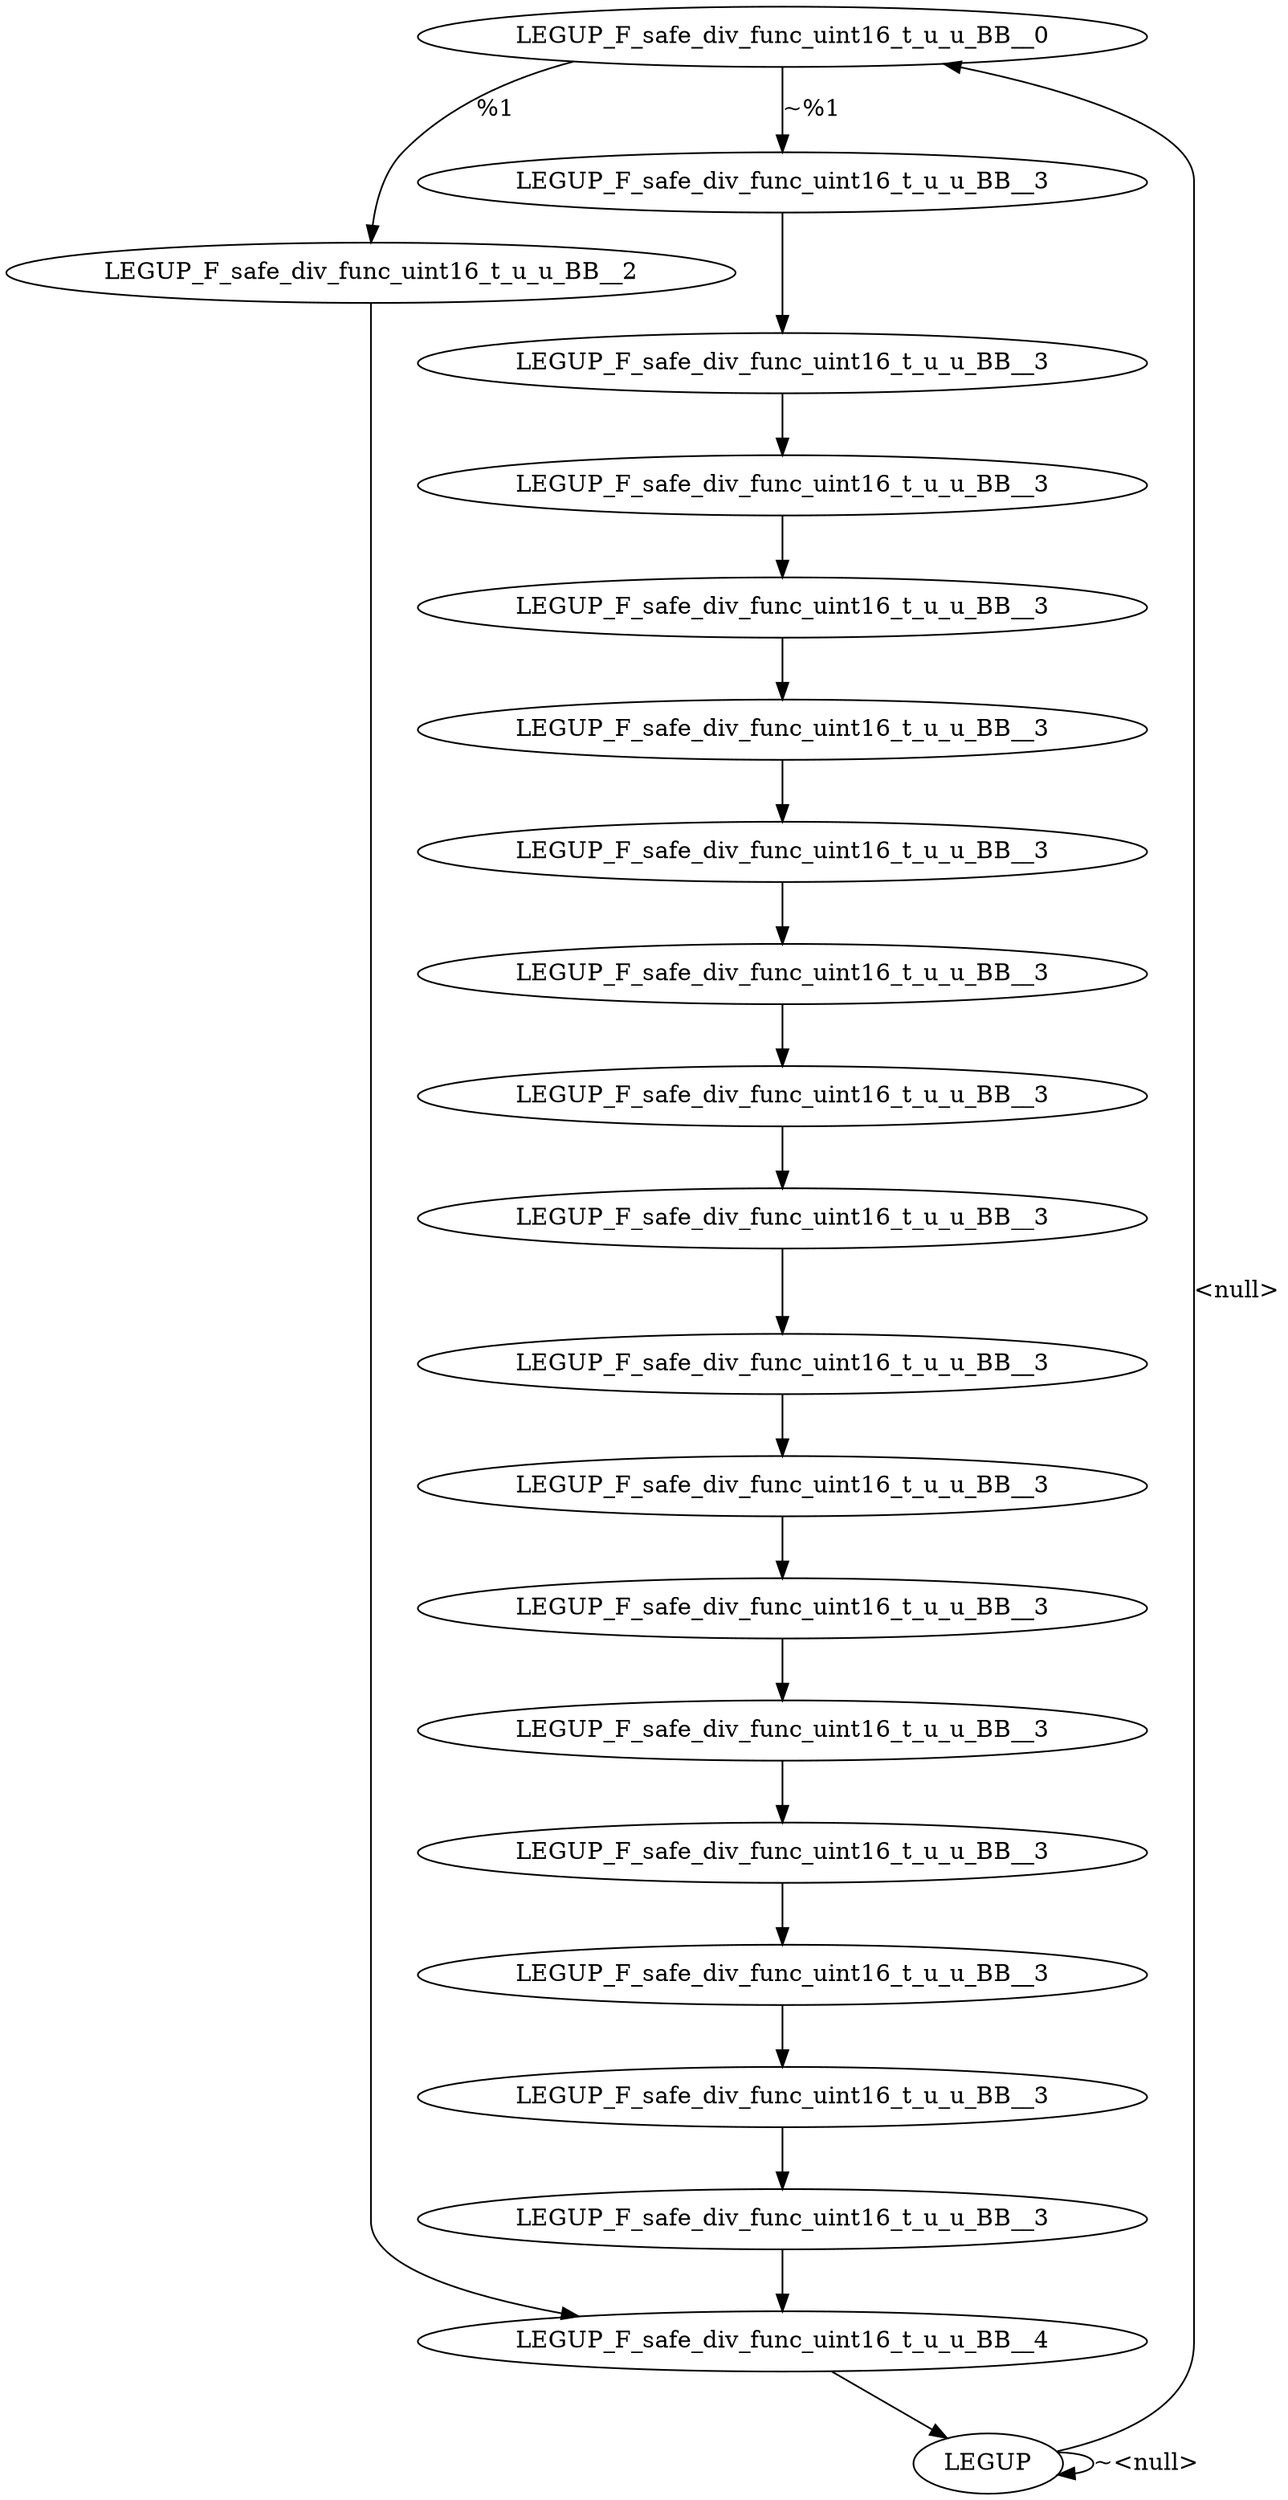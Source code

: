 digraph {
Node0x3c1dc10[label="LEGUP_F_safe_div_func_uint16_t_u_u_BB__0"];
Node0x3c1da70[label="LEGUP"];
Node0x3c1da70 -> Node0x3c1dc10[label="<null>"];
Node0x3c1da70 -> Node0x3c1da70[label="~<null>"];
Node0x3c1dce0[label="LEGUP_F_safe_div_func_uint16_t_u_u_BB__2"];
Node0x3c1dc10 -> Node0x3c1dce0[label="%1"];
Node0x3c1ddb0[label="LEGUP_F_safe_div_func_uint16_t_u_u_BB__3"];
Node0x3c1dc10 -> Node0x3c1ddb0[label="~%1"];
Node0x3c1eb80[label="LEGUP_F_safe_div_func_uint16_t_u_u_BB__4"];
Node0x3c1dce0 -> Node0x3c1eb80;
Node0x3c1de80[label="LEGUP_F_safe_div_func_uint16_t_u_u_BB__3"];
Node0x3c1ddb0 -> Node0x3c1de80;
Node0x3c1df50[label="LEGUP_F_safe_div_func_uint16_t_u_u_BB__3"];
Node0x3c1de80 -> Node0x3c1df50;
Node0x3c1e020[label="LEGUP_F_safe_div_func_uint16_t_u_u_BB__3"];
Node0x3c1df50 -> Node0x3c1e020;
Node0x3c1e0f0[label="LEGUP_F_safe_div_func_uint16_t_u_u_BB__3"];
Node0x3c1e020 -> Node0x3c1e0f0;
Node0x3c1e1c0[label="LEGUP_F_safe_div_func_uint16_t_u_u_BB__3"];
Node0x3c1e0f0 -> Node0x3c1e1c0;
Node0x3c1e290[label="LEGUP_F_safe_div_func_uint16_t_u_u_BB__3"];
Node0x3c1e1c0 -> Node0x3c1e290;
Node0x3c1e360[label="LEGUP_F_safe_div_func_uint16_t_u_u_BB__3"];
Node0x3c1e290 -> Node0x3c1e360;
Node0x3c1e430[label="LEGUP_F_safe_div_func_uint16_t_u_u_BB__3"];
Node0x3c1e360 -> Node0x3c1e430;
Node0x3c1e500[label="LEGUP_F_safe_div_func_uint16_t_u_u_BB__3"];
Node0x3c1e430 -> Node0x3c1e500;
Node0x3c1e5d0[label="LEGUP_F_safe_div_func_uint16_t_u_u_BB__3"];
Node0x3c1e500 -> Node0x3c1e5d0;
Node0x3c1e6a0[label="LEGUP_F_safe_div_func_uint16_t_u_u_BB__3"];
Node0x3c1e5d0 -> Node0x3c1e6a0;
Node0x3c1e770[label="LEGUP_F_safe_div_func_uint16_t_u_u_BB__3"];
Node0x3c1e6a0 -> Node0x3c1e770;
Node0x3c1e840[label="LEGUP_F_safe_div_func_uint16_t_u_u_BB__3"];
Node0x3c1e770 -> Node0x3c1e840;
Node0x3c1e910[label="LEGUP_F_safe_div_func_uint16_t_u_u_BB__3"];
Node0x3c1e840 -> Node0x3c1e910;
Node0x3c1e9e0[label="LEGUP_F_safe_div_func_uint16_t_u_u_BB__3"];
Node0x3c1e910 -> Node0x3c1e9e0;
Node0x3c1eab0[label="LEGUP_F_safe_div_func_uint16_t_u_u_BB__3"];
Node0x3c1e9e0 -> Node0x3c1eab0;
Node0x3c1eab0 -> Node0x3c1eb80;
Node0x3c1eb80 -> Node0x3c1da70;
}
